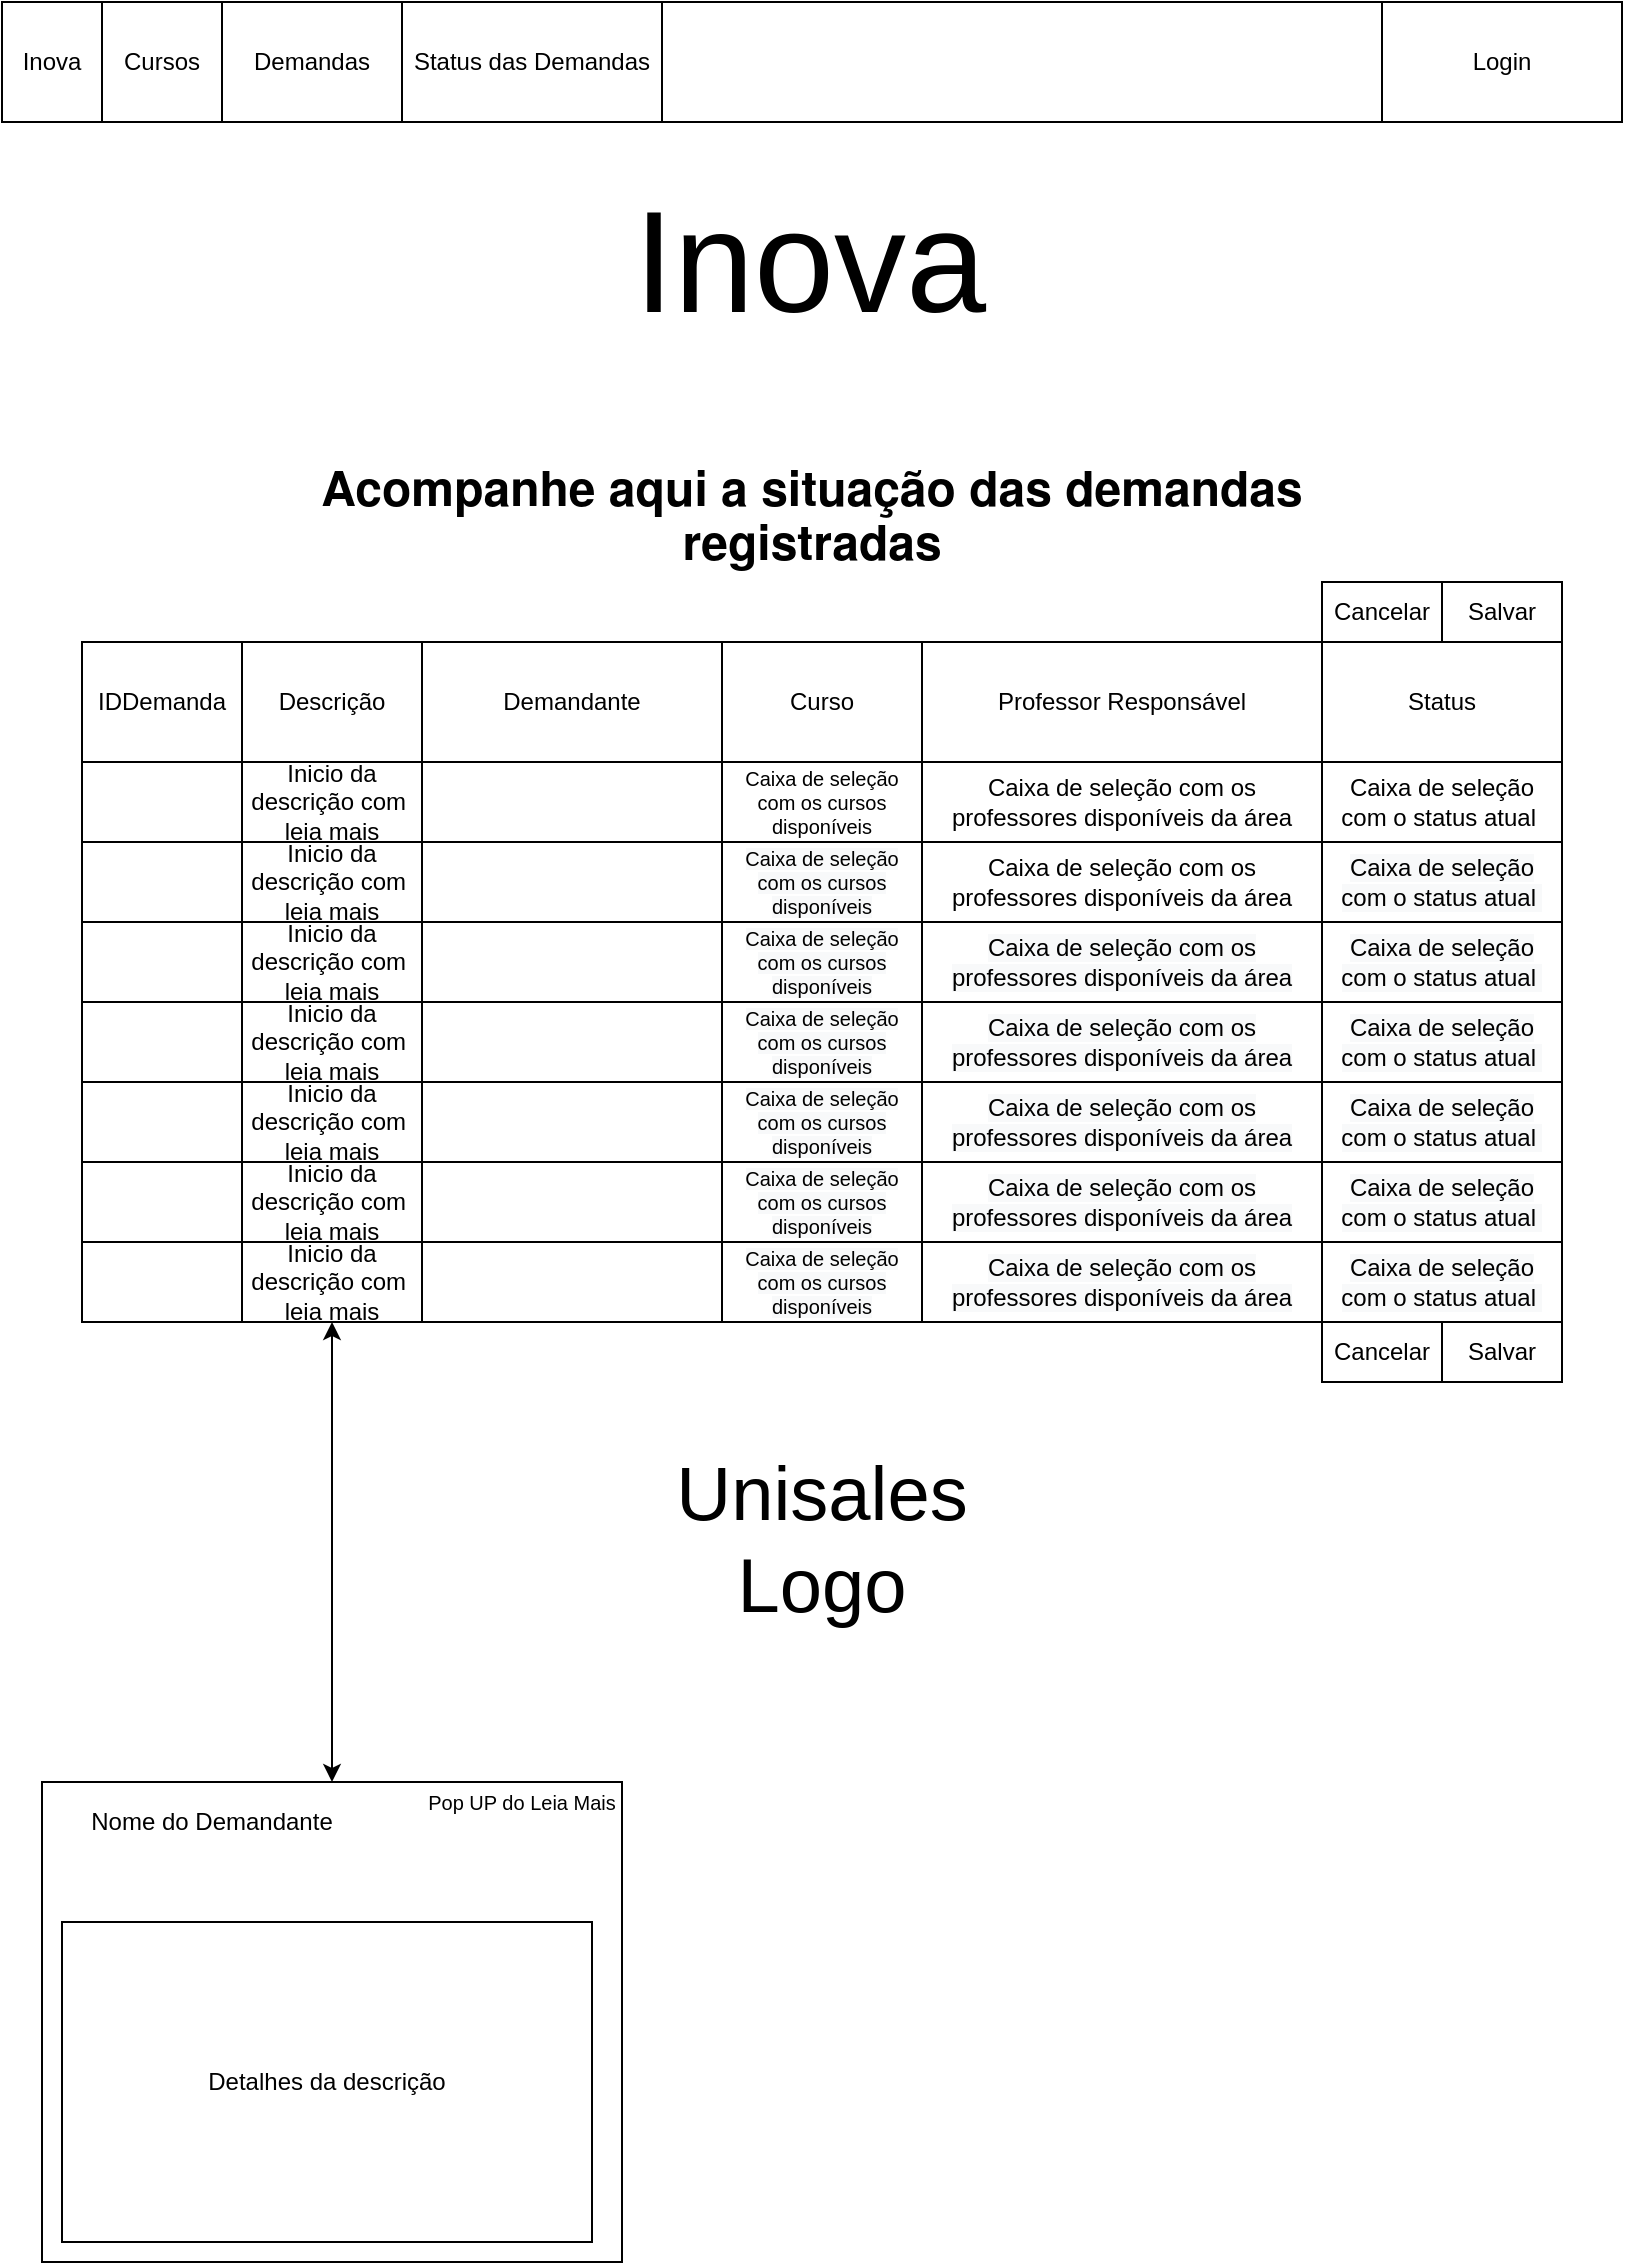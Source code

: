 <mxfile version="14.7.7" type="google"><diagram id="brEnhFGEtSWipe1p7ELf" name="Page-1"><mxGraphModel dx="866" dy="522" grid="1" gridSize="10" guides="1" tooltips="1" connect="1" arrows="1" fold="1" page="1" pageScale="1" pageWidth="827" pageHeight="1169" math="0" shadow="0"><root><mxCell id="0"/><mxCell id="1" parent="0"/><mxCell id="24zHEqXI9V0r7tQxdJCq-1" value="" style="rounded=0;whiteSpace=wrap;html=1;" vertex="1" parent="1"><mxGeometry x="10" y="10" width="810" height="60" as="geometry"/></mxCell><mxCell id="24zHEqXI9V0r7tQxdJCq-2" value="Cursos" style="rounded=0;whiteSpace=wrap;html=1;" vertex="1" parent="1"><mxGeometry x="60" y="10" width="60" height="60" as="geometry"/></mxCell><mxCell id="24zHEqXI9V0r7tQxdJCq-3" value="Demandas" style="rounded=0;whiteSpace=wrap;html=1;" vertex="1" parent="1"><mxGeometry x="120" y="10" width="90" height="60" as="geometry"/></mxCell><mxCell id="24zHEqXI9V0r7tQxdJCq-4" value="Status das Demandas" style="rounded=0;whiteSpace=wrap;html=1;" vertex="1" parent="1"><mxGeometry x="210" y="10" width="130" height="60" as="geometry"/></mxCell><mxCell id="24zHEqXI9V0r7tQxdJCq-5" value="Inova" style="rounded=0;whiteSpace=wrap;html=1;" vertex="1" parent="1"><mxGeometry x="10" y="10" width="50" height="60" as="geometry"/></mxCell><mxCell id="24zHEqXI9V0r7tQxdJCq-6" value="Login" style="rounded=0;whiteSpace=wrap;html=1;" vertex="1" parent="1"><mxGeometry x="700" y="10" width="120" height="60" as="geometry"/></mxCell><mxCell id="24zHEqXI9V0r7tQxdJCq-7" value="&lt;font style=&quot;font-size: 72px&quot;&gt;Inova&lt;/font&gt;" style="text;html=1;strokeColor=none;fillColor=none;align=center;verticalAlign=middle;whiteSpace=wrap;rounded=0;" vertex="1" parent="1"><mxGeometry x="394" y="130" width="40" height="20" as="geometry"/></mxCell><mxCell id="24zHEqXI9V0r7tQxdJCq-8" value="&#10;&#10;&lt;h3 style=&quot;box-sizing: border-box; font-family: &amp;quot;helvetica neue&amp;quot;, helvetica, arial, sans-serif; font-weight: 500; line-height: 1.1; margin-top: 20px; margin-bottom: 10px; font-size: 24px; font-style: normal; letter-spacing: normal; text-align: center; text-indent: 0px; text-transform: none; word-spacing: 0px;&quot;&gt;&lt;b class=&quot;blue&quot; style=&quot;box-sizing: border-box; font-weight: 700; text-align: center;&quot;&gt;Acompanhe aqui a situação das demandas registradas&lt;/b&gt;&lt;/h3&gt;&#10;&#10;" style="text;html=1;strokeColor=none;fillColor=none;align=center;verticalAlign=middle;whiteSpace=wrap;rounded=0;labelBackgroundColor=none;" vertex="1" parent="1"><mxGeometry x="115" y="250" width="600" height="20" as="geometry"/></mxCell><mxCell id="24zHEqXI9V0r7tQxdJCq-9" value="" style="rounded=0;whiteSpace=wrap;html=1;labelBackgroundColor=none;fontColor=#000000;" vertex="1" parent="1"><mxGeometry x="90" y="330" width="700" height="340" as="geometry"/></mxCell><mxCell id="24zHEqXI9V0r7tQxdJCq-10" value="IDDemanda" style="rounded=0;whiteSpace=wrap;html=1;labelBackgroundColor=none;fontColor=#000000;" vertex="1" parent="1"><mxGeometry x="50" y="330" width="80" height="60" as="geometry"/></mxCell><mxCell id="24zHEqXI9V0r7tQxdJCq-11" value="Demandante" style="rounded=0;whiteSpace=wrap;html=1;labelBackgroundColor=none;fontColor=#000000;" vertex="1" parent="1"><mxGeometry x="220" y="330" width="150" height="60" as="geometry"/></mxCell><mxCell id="24zHEqXI9V0r7tQxdJCq-12" value="Professor Responsável" style="rounded=0;whiteSpace=wrap;html=1;labelBackgroundColor=none;fontColor=#000000;" vertex="1" parent="1"><mxGeometry x="470" y="330" width="200" height="60" as="geometry"/></mxCell><mxCell id="24zHEqXI9V0r7tQxdJCq-13" value="Curso" style="rounded=0;whiteSpace=wrap;html=1;labelBackgroundColor=none;fontColor=#000000;" vertex="1" parent="1"><mxGeometry x="370" y="330" width="100" height="60" as="geometry"/></mxCell><mxCell id="24zHEqXI9V0r7tQxdJCq-14" value="Status" style="rounded=0;whiteSpace=wrap;html=1;labelBackgroundColor=none;fontColor=#000000;" vertex="1" parent="1"><mxGeometry x="670" y="330" width="120" height="60" as="geometry"/></mxCell><mxCell id="24zHEqXI9V0r7tQxdJCq-15" value="" style="rounded=0;whiteSpace=wrap;html=1;labelBackgroundColor=none;fontColor=#000000;" vertex="1" parent="1"><mxGeometry x="90" y="390" width="80" height="280" as="geometry"/></mxCell><mxCell id="24zHEqXI9V0r7tQxdJCq-16" value="" style="rounded=0;whiteSpace=wrap;html=1;labelBackgroundColor=none;fontColor=#000000;" vertex="1" parent="1"><mxGeometry x="170" y="390" width="150" height="280" as="geometry"/></mxCell><mxCell id="24zHEqXI9V0r7tQxdJCq-17" value="" style="rounded=0;whiteSpace=wrap;html=1;labelBackgroundColor=none;fontColor=#000000;" vertex="1" parent="1"><mxGeometry x="320" y="390" width="200" height="280" as="geometry"/></mxCell><mxCell id="24zHEqXI9V0r7tQxdJCq-18" value="" style="rounded=0;whiteSpace=wrap;html=1;labelBackgroundColor=none;fontColor=#000000;" vertex="1" parent="1"><mxGeometry x="520" y="390" width="110" height="280" as="geometry"/></mxCell><mxCell id="24zHEqXI9V0r7tQxdJCq-19" value="" style="rounded=0;whiteSpace=wrap;html=1;labelBackgroundColor=none;fontColor=#000000;" vertex="1" parent="1"><mxGeometry x="630" y="390" width="160" height="280" as="geometry"/></mxCell><mxCell id="24zHEqXI9V0r7tQxdJCq-20" value="" style="rounded=0;whiteSpace=wrap;html=1;labelBackgroundColor=none;fontColor=#000000;" vertex="1" parent="1"><mxGeometry x="50" y="390" width="80" height="40" as="geometry"/></mxCell><mxCell id="24zHEqXI9V0r7tQxdJCq-21" value="" style="rounded=0;whiteSpace=wrap;html=1;labelBackgroundColor=none;fontColor=#000000;" vertex="1" parent="1"><mxGeometry x="50" y="430" width="80" height="40" as="geometry"/></mxCell><mxCell id="24zHEqXI9V0r7tQxdJCq-22" value="" style="rounded=0;whiteSpace=wrap;html=1;labelBackgroundColor=none;fontColor=#000000;" vertex="1" parent="1"><mxGeometry x="50" y="470" width="80" height="40" as="geometry"/></mxCell><mxCell id="24zHEqXI9V0r7tQxdJCq-23" value="" style="rounded=0;whiteSpace=wrap;html=1;labelBackgroundColor=none;fontColor=#000000;" vertex="1" parent="1"><mxGeometry x="50" y="510" width="80" height="40" as="geometry"/></mxCell><mxCell id="24zHEqXI9V0r7tQxdJCq-24" value="" style="rounded=0;whiteSpace=wrap;html=1;labelBackgroundColor=none;fontColor=#000000;" vertex="1" parent="1"><mxGeometry x="50" y="550" width="80" height="40" as="geometry"/></mxCell><mxCell id="24zHEqXI9V0r7tQxdJCq-25" value="" style="rounded=0;whiteSpace=wrap;html=1;labelBackgroundColor=none;fontColor=#000000;" vertex="1" parent="1"><mxGeometry x="50" y="590" width="80" height="40" as="geometry"/></mxCell><mxCell id="24zHEqXI9V0r7tQxdJCq-26" value="" style="rounded=0;whiteSpace=wrap;html=1;labelBackgroundColor=none;fontColor=#000000;" vertex="1" parent="1"><mxGeometry x="50" y="630" width="80" height="40" as="geometry"/></mxCell><mxCell id="24zHEqXI9V0r7tQxdJCq-27" value="" style="rounded=0;whiteSpace=wrap;html=1;labelBackgroundColor=none;fontColor=#000000;" vertex="1" parent="1"><mxGeometry x="220" y="390" width="150" height="40" as="geometry"/></mxCell><mxCell id="24zHEqXI9V0r7tQxdJCq-28" value="" style="rounded=0;whiteSpace=wrap;html=1;labelBackgroundColor=none;fontColor=#000000;" vertex="1" parent="1"><mxGeometry x="220" y="430" width="150" height="40" as="geometry"/></mxCell><mxCell id="24zHEqXI9V0r7tQxdJCq-29" value="" style="rounded=0;whiteSpace=wrap;html=1;labelBackgroundColor=none;fontColor=#000000;" vertex="1" parent="1"><mxGeometry x="220" y="470" width="150" height="40" as="geometry"/></mxCell><mxCell id="24zHEqXI9V0r7tQxdJCq-30" value="" style="rounded=0;whiteSpace=wrap;html=1;labelBackgroundColor=none;fontColor=#000000;" vertex="1" parent="1"><mxGeometry x="220" y="510" width="150" height="40" as="geometry"/></mxCell><mxCell id="24zHEqXI9V0r7tQxdJCq-31" value="" style="rounded=0;whiteSpace=wrap;html=1;labelBackgroundColor=none;fontColor=#000000;" vertex="1" parent="1"><mxGeometry x="220" y="550" width="150" height="40" as="geometry"/></mxCell><mxCell id="24zHEqXI9V0r7tQxdJCq-32" value="" style="rounded=0;whiteSpace=wrap;html=1;labelBackgroundColor=none;fontColor=#000000;" vertex="1" parent="1"><mxGeometry x="220" y="590" width="150" height="40" as="geometry"/></mxCell><mxCell id="24zHEqXI9V0r7tQxdJCq-33" value="" style="rounded=0;whiteSpace=wrap;html=1;labelBackgroundColor=none;fontColor=#000000;" vertex="1" parent="1"><mxGeometry x="220" y="630" width="150" height="40" as="geometry"/></mxCell><mxCell id="24zHEqXI9V0r7tQxdJCq-34" value="Caixa de seleção com os professores disponíveis da área" style="rounded=0;whiteSpace=wrap;html=1;labelBackgroundColor=none;fontColor=#000000;" vertex="1" parent="1"><mxGeometry x="470" y="390" width="200" height="40" as="geometry"/></mxCell><mxCell id="24zHEqXI9V0r7tQxdJCq-35" value="Caixa de seleção com os professores disponíveis da área" style="rounded=0;whiteSpace=wrap;html=1;labelBackgroundColor=none;fontColor=#000000;" vertex="1" parent="1"><mxGeometry x="470" y="430" width="200" height="40" as="geometry"/></mxCell><mxCell id="24zHEqXI9V0r7tQxdJCq-36" value="&#10;&#10;&lt;span style=&quot;color: rgb(0, 0, 0); font-family: helvetica; font-size: 12px; font-style: normal; font-weight: 400; letter-spacing: normal; text-align: center; text-indent: 0px; text-transform: none; word-spacing: 0px; background-color: rgb(248, 249, 250); display: inline; float: none;&quot;&gt;Caixa de seleção com os professores disponíveis da área&lt;/span&gt;&#10;&#10;" style="rounded=0;whiteSpace=wrap;html=1;labelBackgroundColor=none;fontColor=#000000;" vertex="1" parent="1"><mxGeometry x="470" y="470" width="200" height="40" as="geometry"/></mxCell><mxCell id="24zHEqXI9V0r7tQxdJCq-37" value="&#10;&#10;&lt;span style=&quot;color: rgb(0, 0, 0); font-family: helvetica; font-size: 12px; font-style: normal; font-weight: 400; letter-spacing: normal; text-align: center; text-indent: 0px; text-transform: none; word-spacing: 0px; background-color: rgb(248, 249, 250); display: inline; float: none;&quot;&gt;Caixa de seleção com os professores disponíveis da área&lt;/span&gt;&#10;&#10;" style="rounded=0;whiteSpace=wrap;html=1;labelBackgroundColor=none;fontColor=#000000;" vertex="1" parent="1"><mxGeometry x="470" y="510" width="200" height="40" as="geometry"/></mxCell><mxCell id="24zHEqXI9V0r7tQxdJCq-38" value="&#10;&#10;&lt;span style=&quot;color: rgb(0, 0, 0); font-family: helvetica; font-size: 12px; font-style: normal; font-weight: 400; letter-spacing: normal; text-align: center; text-indent: 0px; text-transform: none; word-spacing: 0px; background-color: rgb(248, 249, 250); display: inline; float: none;&quot;&gt;Caixa de seleção com os professores disponíveis da área&lt;/span&gt;&#10;&#10;" style="rounded=0;whiteSpace=wrap;html=1;labelBackgroundColor=none;fontColor=#000000;" vertex="1" parent="1"><mxGeometry x="470" y="550" width="200" height="40" as="geometry"/></mxCell><mxCell id="24zHEqXI9V0r7tQxdJCq-39" value="&#10;&#10;&lt;span style=&quot;color: rgb(0, 0, 0); font-family: helvetica; font-size: 12px; font-style: normal; font-weight: 400; letter-spacing: normal; text-align: center; text-indent: 0px; text-transform: none; word-spacing: 0px; background-color: rgb(248, 249, 250); display: inline; float: none;&quot;&gt;Caixa de seleção com os professores disponíveis da área&lt;/span&gt;&#10;&#10;" style="rounded=0;whiteSpace=wrap;html=1;labelBackgroundColor=none;fontColor=#000000;" vertex="1" parent="1"><mxGeometry x="470" y="590" width="200" height="40" as="geometry"/></mxCell><mxCell id="24zHEqXI9V0r7tQxdJCq-40" value="&#10;&#10;&lt;span style=&quot;color: rgb(0, 0, 0); font-family: helvetica; font-size: 12px; font-style: normal; font-weight: 400; letter-spacing: normal; text-align: center; text-indent: 0px; text-transform: none; word-spacing: 0px; background-color: rgb(248, 249, 250); display: inline; float: none;&quot;&gt;Caixa de seleção com os professores disponíveis da área&lt;/span&gt;&#10;&#10;" style="rounded=0;whiteSpace=wrap;html=1;labelBackgroundColor=none;fontColor=#000000;" vertex="1" parent="1"><mxGeometry x="470" y="630" width="200" height="40" as="geometry"/></mxCell><mxCell id="24zHEqXI9V0r7tQxdJCq-41" value="Caixa de seleção com os cursos disponíveis" style="rounded=0;whiteSpace=wrap;html=1;labelBackgroundColor=none;fontColor=#000000;fontSize=10;" vertex="1" parent="1"><mxGeometry x="370" y="390" width="100" height="40" as="geometry"/></mxCell><mxCell id="24zHEqXI9V0r7tQxdJCq-42" value="&#10;&#10;&lt;span style=&quot;color: rgb(0, 0, 0); font-family: helvetica; font-size: 10px; font-style: normal; font-weight: 400; letter-spacing: normal; text-align: center; text-indent: 0px; text-transform: none; word-spacing: 0px; background-color: rgb(248, 249, 250); display: inline; float: none;&quot;&gt;Caixa de seleção com os cursos disponíveis&lt;/span&gt;&#10;&#10;" style="rounded=0;whiteSpace=wrap;html=1;labelBackgroundColor=none;fontColor=#000000;fontSize=10;" vertex="1" parent="1"><mxGeometry x="370" y="430" width="100" height="40" as="geometry"/></mxCell><mxCell id="24zHEqXI9V0r7tQxdJCq-43" value="&#10;&#10;&lt;span style=&quot;color: rgb(0, 0, 0); font-family: helvetica; font-size: 10px; font-style: normal; font-weight: 400; letter-spacing: normal; text-align: center; text-indent: 0px; text-transform: none; word-spacing: 0px; background-color: rgb(248, 249, 250); display: inline; float: none;&quot;&gt;Caixa de seleção com os cursos disponíveis&lt;/span&gt;&#10;&#10;" style="rounded=0;whiteSpace=wrap;html=1;labelBackgroundColor=none;fontColor=#000000;fontSize=10;" vertex="1" parent="1"><mxGeometry x="370" y="470" width="100" height="40" as="geometry"/></mxCell><mxCell id="24zHEqXI9V0r7tQxdJCq-44" value="&#10;&#10;&lt;span style=&quot;color: rgb(0, 0, 0); font-family: helvetica; font-size: 10px; font-style: normal; font-weight: 400; letter-spacing: normal; text-align: center; text-indent: 0px; text-transform: none; word-spacing: 0px; background-color: rgb(248, 249, 250); display: inline; float: none;&quot;&gt;Caixa de seleção com os cursos disponíveis&lt;/span&gt;&#10;&#10;" style="rounded=0;whiteSpace=wrap;html=1;labelBackgroundColor=none;fontColor=#000000;fontSize=10;" vertex="1" parent="1"><mxGeometry x="370" y="510" width="100" height="40" as="geometry"/></mxCell><mxCell id="24zHEqXI9V0r7tQxdJCq-45" value="&#10;&#10;&lt;span style=&quot;color: rgb(0, 0, 0); font-family: helvetica; font-size: 10px; font-style: normal; font-weight: 400; letter-spacing: normal; text-align: center; text-indent: 0px; text-transform: none; word-spacing: 0px; background-color: rgb(248, 249, 250); display: inline; float: none;&quot;&gt;Caixa de seleção com os cursos disponíveis&lt;/span&gt;&#10;&#10;" style="rounded=0;whiteSpace=wrap;html=1;labelBackgroundColor=none;fontColor=#000000;fontSize=10;" vertex="1" parent="1"><mxGeometry x="370" y="550" width="100" height="40" as="geometry"/></mxCell><mxCell id="24zHEqXI9V0r7tQxdJCq-46" value="&#10;&#10;&lt;span style=&quot;color: rgb(0, 0, 0); font-family: helvetica; font-size: 10px; font-style: normal; font-weight: 400; letter-spacing: normal; text-align: center; text-indent: 0px; text-transform: none; word-spacing: 0px; background-color: rgb(248, 249, 250); display: inline; float: none;&quot;&gt;Caixa de seleção com os cursos disponíveis&lt;/span&gt;&#10;&#10;" style="rounded=0;whiteSpace=wrap;html=1;labelBackgroundColor=none;fontColor=#000000;fontSize=10;" vertex="1" parent="1"><mxGeometry x="370" y="590" width="100" height="40" as="geometry"/></mxCell><mxCell id="24zHEqXI9V0r7tQxdJCq-47" value="&#10;&#10;&lt;span style=&quot;color: rgb(0, 0, 0); font-family: helvetica; font-size: 10px; font-style: normal; font-weight: 400; letter-spacing: normal; text-align: center; text-indent: 0px; text-transform: none; word-spacing: 0px; background-color: rgb(248, 249, 250); display: inline; float: none;&quot;&gt;Caixa de seleção com os cursos disponíveis&lt;/span&gt;&#10;&#10;" style="rounded=0;whiteSpace=wrap;html=1;labelBackgroundColor=none;fontColor=#000000;fontSize=10;" vertex="1" parent="1"><mxGeometry x="370" y="630" width="100" height="40" as="geometry"/></mxCell><mxCell id="24zHEqXI9V0r7tQxdJCq-48" value="Caixa de seleção com o status atual&amp;nbsp;" style="rounded=0;whiteSpace=wrap;html=1;labelBackgroundColor=none;fontColor=#000000;" vertex="1" parent="1"><mxGeometry x="670" y="390" width="120" height="40" as="geometry"/></mxCell><mxCell id="24zHEqXI9V0r7tQxdJCq-49" value="&#10;&#10;&lt;span style=&quot;color: rgb(0, 0, 0); font-family: helvetica; font-size: 12px; font-style: normal; font-weight: 400; letter-spacing: normal; text-align: center; text-indent: 0px; text-transform: none; word-spacing: 0px; background-color: rgb(248, 249, 250); display: inline; float: none;&quot;&gt;Caixa de seleção com o status atual&amp;nbsp;&lt;/span&gt;&#10;&#10;" style="rounded=0;whiteSpace=wrap;html=1;labelBackgroundColor=none;fontColor=#000000;" vertex="1" parent="1"><mxGeometry x="670" y="430" width="120" height="40" as="geometry"/></mxCell><mxCell id="24zHEqXI9V0r7tQxdJCq-50" value="&#10;&#10;&lt;span style=&quot;color: rgb(0, 0, 0); font-family: helvetica; font-size: 12px; font-style: normal; font-weight: 400; letter-spacing: normal; text-align: center; text-indent: 0px; text-transform: none; word-spacing: 0px; background-color: rgb(248, 249, 250); display: inline; float: none;&quot;&gt;Caixa de seleção com o status atual&amp;nbsp;&lt;/span&gt;&#10;&#10;" style="rounded=0;whiteSpace=wrap;html=1;labelBackgroundColor=none;fontColor=#000000;" vertex="1" parent="1"><mxGeometry x="670" y="470" width="120" height="40" as="geometry"/></mxCell><mxCell id="24zHEqXI9V0r7tQxdJCq-51" value="&#10;&#10;&lt;span style=&quot;color: rgb(0, 0, 0); font-family: helvetica; font-size: 12px; font-style: normal; font-weight: 400; letter-spacing: normal; text-align: center; text-indent: 0px; text-transform: none; word-spacing: 0px; background-color: rgb(248, 249, 250); display: inline; float: none;&quot;&gt;Caixa de seleção com o status atual&amp;nbsp;&lt;/span&gt;&#10;&#10;" style="rounded=0;whiteSpace=wrap;html=1;labelBackgroundColor=none;fontColor=#000000;" vertex="1" parent="1"><mxGeometry x="670" y="510" width="120" height="40" as="geometry"/></mxCell><mxCell id="24zHEqXI9V0r7tQxdJCq-52" value="&#10;&#10;&lt;span style=&quot;color: rgb(0, 0, 0); font-family: helvetica; font-size: 12px; font-style: normal; font-weight: 400; letter-spacing: normal; text-align: center; text-indent: 0px; text-transform: none; word-spacing: 0px; background-color: rgb(248, 249, 250); display: inline; float: none;&quot;&gt;Caixa de seleção com o status atual&amp;nbsp;&lt;/span&gt;&#10;&#10;" style="rounded=0;whiteSpace=wrap;html=1;labelBackgroundColor=none;fontColor=#000000;" vertex="1" parent="1"><mxGeometry x="670" y="550" width="120" height="40" as="geometry"/></mxCell><mxCell id="24zHEqXI9V0r7tQxdJCq-53" value="&#10;&#10;&lt;span style=&quot;color: rgb(0, 0, 0); font-family: helvetica; font-size: 12px; font-style: normal; font-weight: 400; letter-spacing: normal; text-align: center; text-indent: 0px; text-transform: none; word-spacing: 0px; background-color: rgb(248, 249, 250); display: inline; float: none;&quot;&gt;Caixa de seleção com o status atual&amp;nbsp;&lt;/span&gt;&#10;&#10;" style="rounded=0;whiteSpace=wrap;html=1;labelBackgroundColor=none;fontColor=#000000;" vertex="1" parent="1"><mxGeometry x="670" y="590" width="120" height="40" as="geometry"/></mxCell><mxCell id="24zHEqXI9V0r7tQxdJCq-54" value="&#10;&#10;&lt;span style=&quot;color: rgb(0, 0, 0); font-family: helvetica; font-size: 12px; font-style: normal; font-weight: 400; letter-spacing: normal; text-align: center; text-indent: 0px; text-transform: none; word-spacing: 0px; background-color: rgb(248, 249, 250); display: inline; float: none;&quot;&gt;Caixa de seleção com o status atual&amp;nbsp;&lt;/span&gt;&#10;&#10;" style="rounded=0;whiteSpace=wrap;html=1;labelBackgroundColor=none;fontColor=#000000;" vertex="1" parent="1"><mxGeometry x="670" y="630" width="120" height="40" as="geometry"/></mxCell><mxCell id="24zHEqXI9V0r7tQxdJCq-55" value="Unisales&#10;Logo" style="text;spacingTop=-5;align=center;fontSize=38;" vertex="1" parent="1"><mxGeometry x="315" y="730" width="210" height="90" as="geometry"/></mxCell><mxCell id="24zHEqXI9V0r7tQxdJCq-56" value="Salvar" style="rounded=0;whiteSpace=wrap;html=1;" vertex="1" parent="1"><mxGeometry x="730" y="300" width="60" height="30" as="geometry"/></mxCell><mxCell id="24zHEqXI9V0r7tQxdJCq-57" value="Cancelar" style="rounded=0;whiteSpace=wrap;html=1;" vertex="1" parent="1"><mxGeometry x="670" y="300" width="60" height="30" as="geometry"/></mxCell><mxCell id="24zHEqXI9V0r7tQxdJCq-59" value="Salvar" style="rounded=0;whiteSpace=wrap;html=1;" vertex="1" parent="1"><mxGeometry x="730" y="670" width="60" height="30" as="geometry"/></mxCell><mxCell id="24zHEqXI9V0r7tQxdJCq-60" value="Cancelar" style="rounded=0;whiteSpace=wrap;html=1;" vertex="1" parent="1"><mxGeometry x="670" y="670" width="60" height="30" as="geometry"/></mxCell><mxCell id="24zHEqXI9V0r7tQxdJCq-61" value="Descrição" style="rounded=0;whiteSpace=wrap;html=1;" vertex="1" parent="1"><mxGeometry x="130" y="330" width="90" height="60" as="geometry"/></mxCell><mxCell id="24zHEqXI9V0r7tQxdJCq-62" value="Inicio da descrição com&amp;nbsp; leia mais" style="rounded=0;whiteSpace=wrap;html=1;" vertex="1" parent="1"><mxGeometry x="130" y="390" width="90" height="40" as="geometry"/></mxCell><mxCell id="24zHEqXI9V0r7tQxdJCq-63" value="Inicio da descrição com&amp;nbsp; leia mais" style="rounded=0;whiteSpace=wrap;html=1;" vertex="1" parent="1"><mxGeometry x="130" y="430" width="90" height="40" as="geometry"/></mxCell><mxCell id="24zHEqXI9V0r7tQxdJCq-64" value="Inicio da descrição com&amp;nbsp; leia mais" style="rounded=0;whiteSpace=wrap;html=1;" vertex="1" parent="1"><mxGeometry x="130" y="470" width="90" height="40" as="geometry"/></mxCell><mxCell id="24zHEqXI9V0r7tQxdJCq-65" value="Inicio da descrição com&amp;nbsp; leia mais" style="rounded=0;whiteSpace=wrap;html=1;" vertex="1" parent="1"><mxGeometry x="130" y="510" width="90" height="40" as="geometry"/></mxCell><mxCell id="24zHEqXI9V0r7tQxdJCq-66" value="Inicio da descrição com&amp;nbsp; leia mais" style="rounded=0;whiteSpace=wrap;html=1;" vertex="1" parent="1"><mxGeometry x="130" y="550" width="90" height="40" as="geometry"/></mxCell><mxCell id="24zHEqXI9V0r7tQxdJCq-67" value="Inicio da descrição com&amp;nbsp; leia mais" style="rounded=0;whiteSpace=wrap;html=1;" vertex="1" parent="1"><mxGeometry x="130" y="590" width="90" height="40" as="geometry"/></mxCell><mxCell id="24zHEqXI9V0r7tQxdJCq-68" value="Inicio da descrição com&amp;nbsp; leia mais" style="rounded=0;whiteSpace=wrap;html=1;" vertex="1" parent="1"><mxGeometry x="130" y="630" width="90" height="40" as="geometry"/></mxCell><mxCell id="24zHEqXI9V0r7tQxdJCq-69" value="" style="rounded=0;whiteSpace=wrap;html=1;" vertex="1" parent="1"><mxGeometry x="30" y="900" width="290" height="240" as="geometry"/></mxCell><mxCell id="24zHEqXI9V0r7tQxdJCq-70" value="Detalhes da descrição" style="rounded=0;whiteSpace=wrap;html=1;" vertex="1" parent="1"><mxGeometry x="40" y="970" width="265" height="160" as="geometry"/></mxCell><mxCell id="24zHEqXI9V0r7tQxdJCq-71" value="Nome do Demandante" style="text;html=1;strokeColor=none;fillColor=none;align=center;verticalAlign=middle;whiteSpace=wrap;rounded=0;" vertex="1" parent="1"><mxGeometry x="40" y="910" width="150" height="20" as="geometry"/></mxCell><mxCell id="24zHEqXI9V0r7tQxdJCq-72" value="" style="endArrow=classic;startArrow=classic;html=1;exitX=0.5;exitY=0;exitDx=0;exitDy=0;" edge="1" parent="1" source="24zHEqXI9V0r7tQxdJCq-69" target="24zHEqXI9V0r7tQxdJCq-68"><mxGeometry width="50" height="50" relative="1" as="geometry"><mxPoint x="230" y="890" as="sourcePoint"/><mxPoint x="450" y="850" as="targetPoint"/></mxGeometry></mxCell><mxCell id="24zHEqXI9V0r7tQxdJCq-75" value="Pop UP do Leia Mais" style="text;html=1;strokeColor=none;fillColor=none;align=center;verticalAlign=middle;whiteSpace=wrap;rounded=0;fontSize=10;" vertex="1" parent="1"><mxGeometry x="200" y="900" width="140" height="20" as="geometry"/></mxCell></root></mxGraphModel></diagram></mxfile>